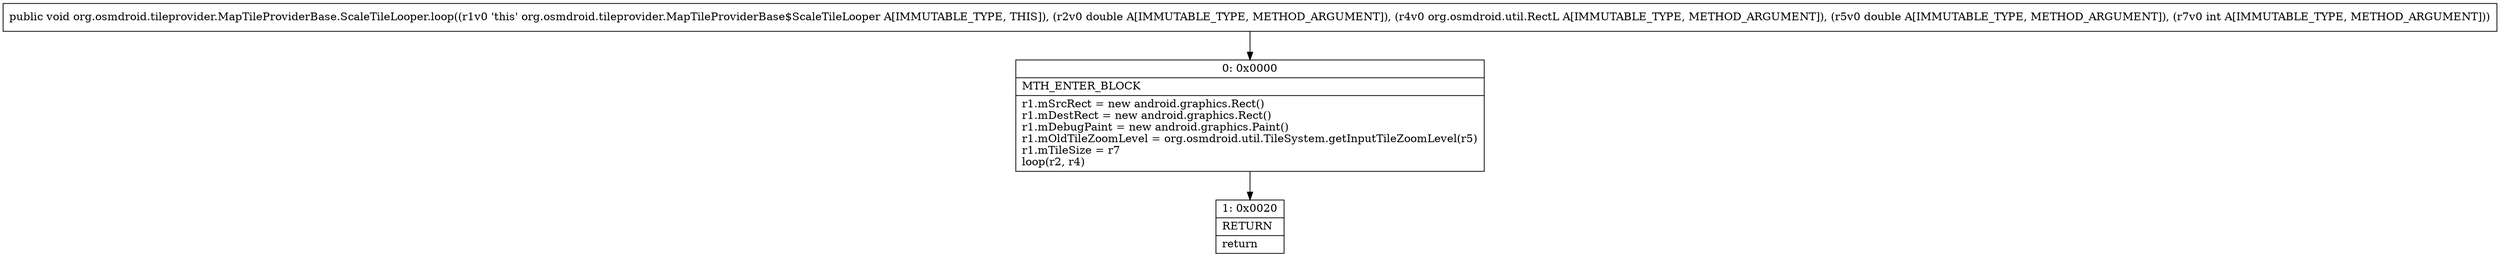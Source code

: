 digraph "CFG fororg.osmdroid.tileprovider.MapTileProviderBase.ScaleTileLooper.loop(DLorg\/osmdroid\/util\/RectL;DI)V" {
Node_0 [shape=record,label="{0\:\ 0x0000|MTH_ENTER_BLOCK\l|r1.mSrcRect = new android.graphics.Rect()\lr1.mDestRect = new android.graphics.Rect()\lr1.mDebugPaint = new android.graphics.Paint()\lr1.mOldTileZoomLevel = org.osmdroid.util.TileSystem.getInputTileZoomLevel(r5)\lr1.mTileSize = r7\lloop(r2, r4)\l}"];
Node_1 [shape=record,label="{1\:\ 0x0020|RETURN\l|return\l}"];
MethodNode[shape=record,label="{public void org.osmdroid.tileprovider.MapTileProviderBase.ScaleTileLooper.loop((r1v0 'this' org.osmdroid.tileprovider.MapTileProviderBase$ScaleTileLooper A[IMMUTABLE_TYPE, THIS]), (r2v0 double A[IMMUTABLE_TYPE, METHOD_ARGUMENT]), (r4v0 org.osmdroid.util.RectL A[IMMUTABLE_TYPE, METHOD_ARGUMENT]), (r5v0 double A[IMMUTABLE_TYPE, METHOD_ARGUMENT]), (r7v0 int A[IMMUTABLE_TYPE, METHOD_ARGUMENT])) }"];
MethodNode -> Node_0;
Node_0 -> Node_1;
}

